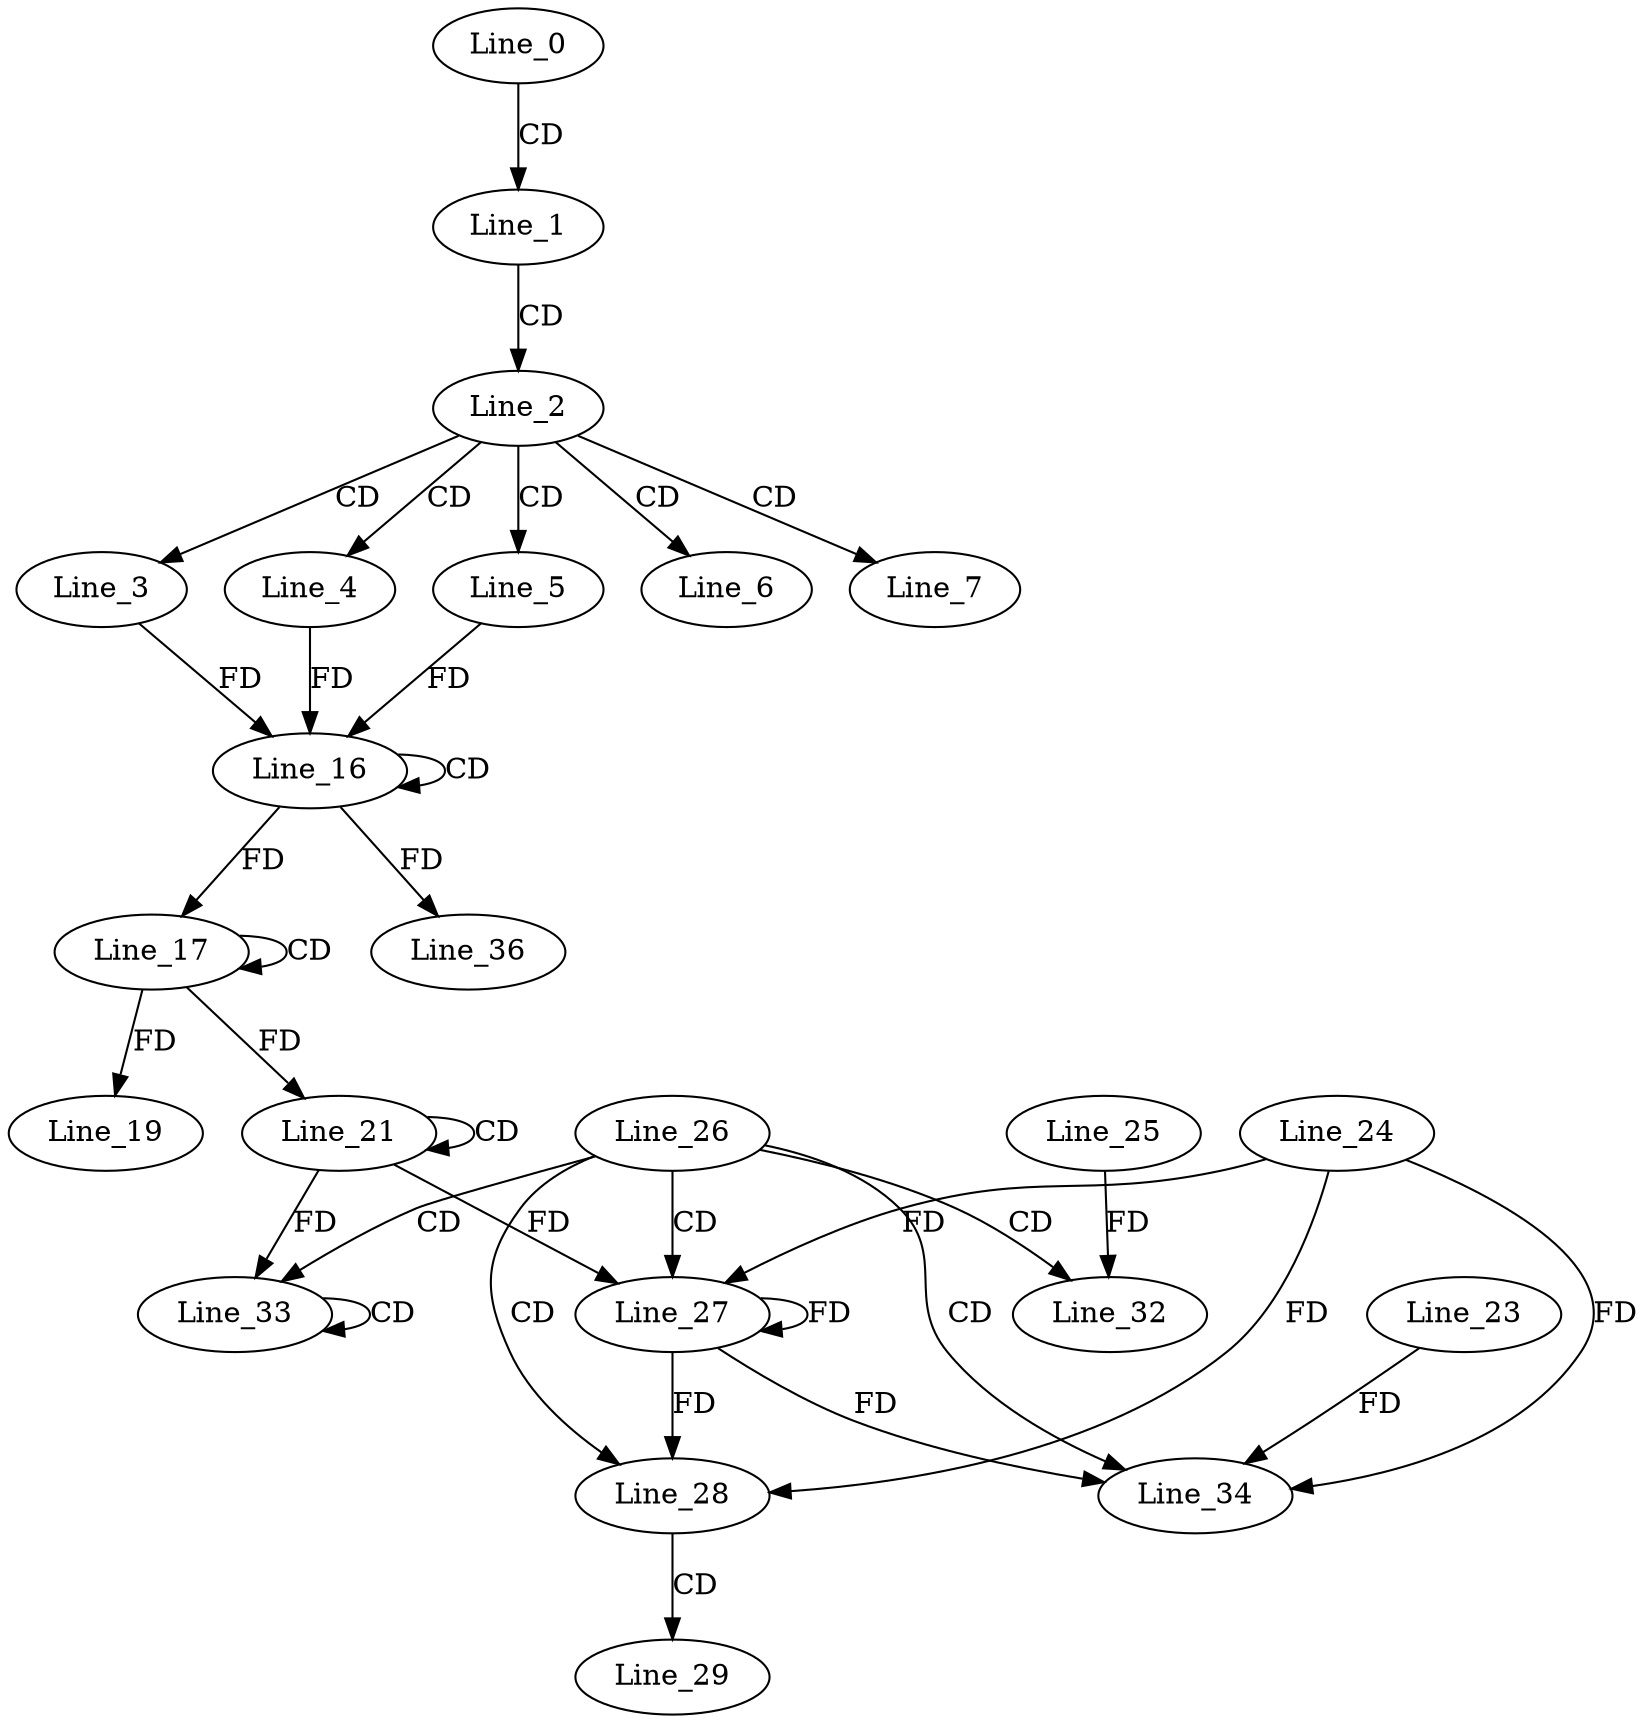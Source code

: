 digraph G {
  Line_0;
  Line_1;
  Line_2;
  Line_3;
  Line_4;
  Line_5;
  Line_6;
  Line_7;
  Line_16;
  Line_16;
  Line_17;
  Line_17;
  Line_17;
  Line_19;
  Line_21;
  Line_21;
  Line_26;
  Line_27;
  Line_24;
  Line_27;
  Line_28;
  Line_29;
  Line_32;
  Line_25;
  Line_33;
  Line_33;
  Line_33;
  Line_34;
  Line_23;
  Line_36;
  Line_0 -> Line_1 [ label="CD" ];
  Line_1 -> Line_2 [ label="CD" ];
  Line_2 -> Line_3 [ label="CD" ];
  Line_2 -> Line_4 [ label="CD" ];
  Line_2 -> Line_5 [ label="CD" ];
  Line_2 -> Line_6 [ label="CD" ];
  Line_2 -> Line_7 [ label="CD" ];
  Line_16 -> Line_16 [ label="CD" ];
  Line_3 -> Line_16 [ label="FD" ];
  Line_4 -> Line_16 [ label="FD" ];
  Line_5 -> Line_16 [ label="FD" ];
  Line_17 -> Line_17 [ label="CD" ];
  Line_16 -> Line_17 [ label="FD" ];
  Line_17 -> Line_19 [ label="FD" ];
  Line_21 -> Line_21 [ label="CD" ];
  Line_17 -> Line_21 [ label="FD" ];
  Line_26 -> Line_27 [ label="CD" ];
  Line_27 -> Line_27 [ label="FD" ];
  Line_24 -> Line_27 [ label="FD" ];
  Line_21 -> Line_27 [ label="FD" ];
  Line_26 -> Line_28 [ label="CD" ];
  Line_27 -> Line_28 [ label="FD" ];
  Line_24 -> Line_28 [ label="FD" ];
  Line_28 -> Line_29 [ label="CD" ];
  Line_26 -> Line_32 [ label="CD" ];
  Line_25 -> Line_32 [ label="FD" ];
  Line_26 -> Line_33 [ label="CD" ];
  Line_33 -> Line_33 [ label="CD" ];
  Line_21 -> Line_33 [ label="FD" ];
  Line_26 -> Line_34 [ label="CD" ];
  Line_23 -> Line_34 [ label="FD" ];
  Line_27 -> Line_34 [ label="FD" ];
  Line_24 -> Line_34 [ label="FD" ];
  Line_16 -> Line_36 [ label="FD" ];
}
